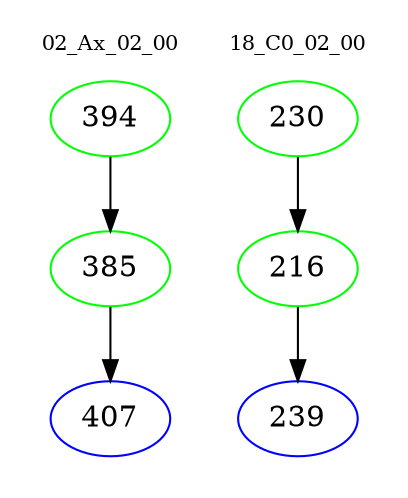 digraph{
subgraph cluster_0 {
color = white
label = "02_Ax_02_00";
fontsize=10;
T0_394 [label="394", color="green"]
T0_394 -> T0_385 [color="black"]
T0_385 [label="385", color="green"]
T0_385 -> T0_407 [color="black"]
T0_407 [label="407", color="blue"]
}
subgraph cluster_1 {
color = white
label = "18_C0_02_00";
fontsize=10;
T1_230 [label="230", color="green"]
T1_230 -> T1_216 [color="black"]
T1_216 [label="216", color="green"]
T1_216 -> T1_239 [color="black"]
T1_239 [label="239", color="blue"]
}
}
